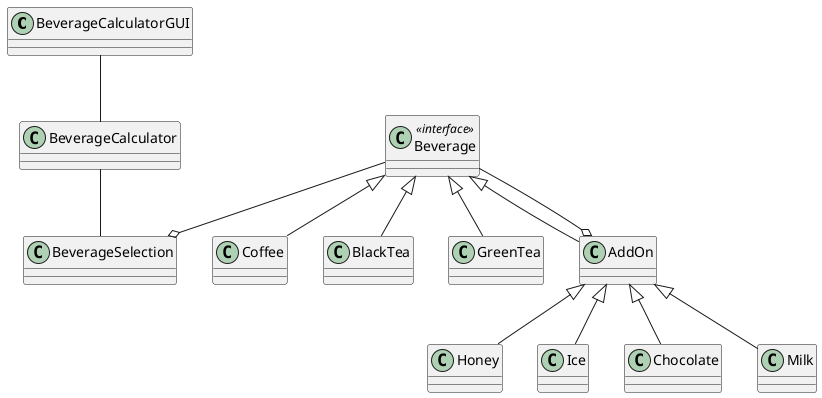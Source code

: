 @startuml

BeverageCalculatorGUI -- BeverageCalculator
BeverageCalculator -- BeverageSelection
Beverage --o BeverageSelection
Beverage <|-- Coffee
Beverage <|-- BlackTea
Beverage <|-- GreenTea
Beverage <|-- AddOn
AddOn o-- Beverage
AddOn <|-- Honey
AddOn <|-- Ice
AddOn <|-- Chocolate
AddOn <|-- Milk

class Beverage <<interface>> {

}

class AddOn {

}

@enduml